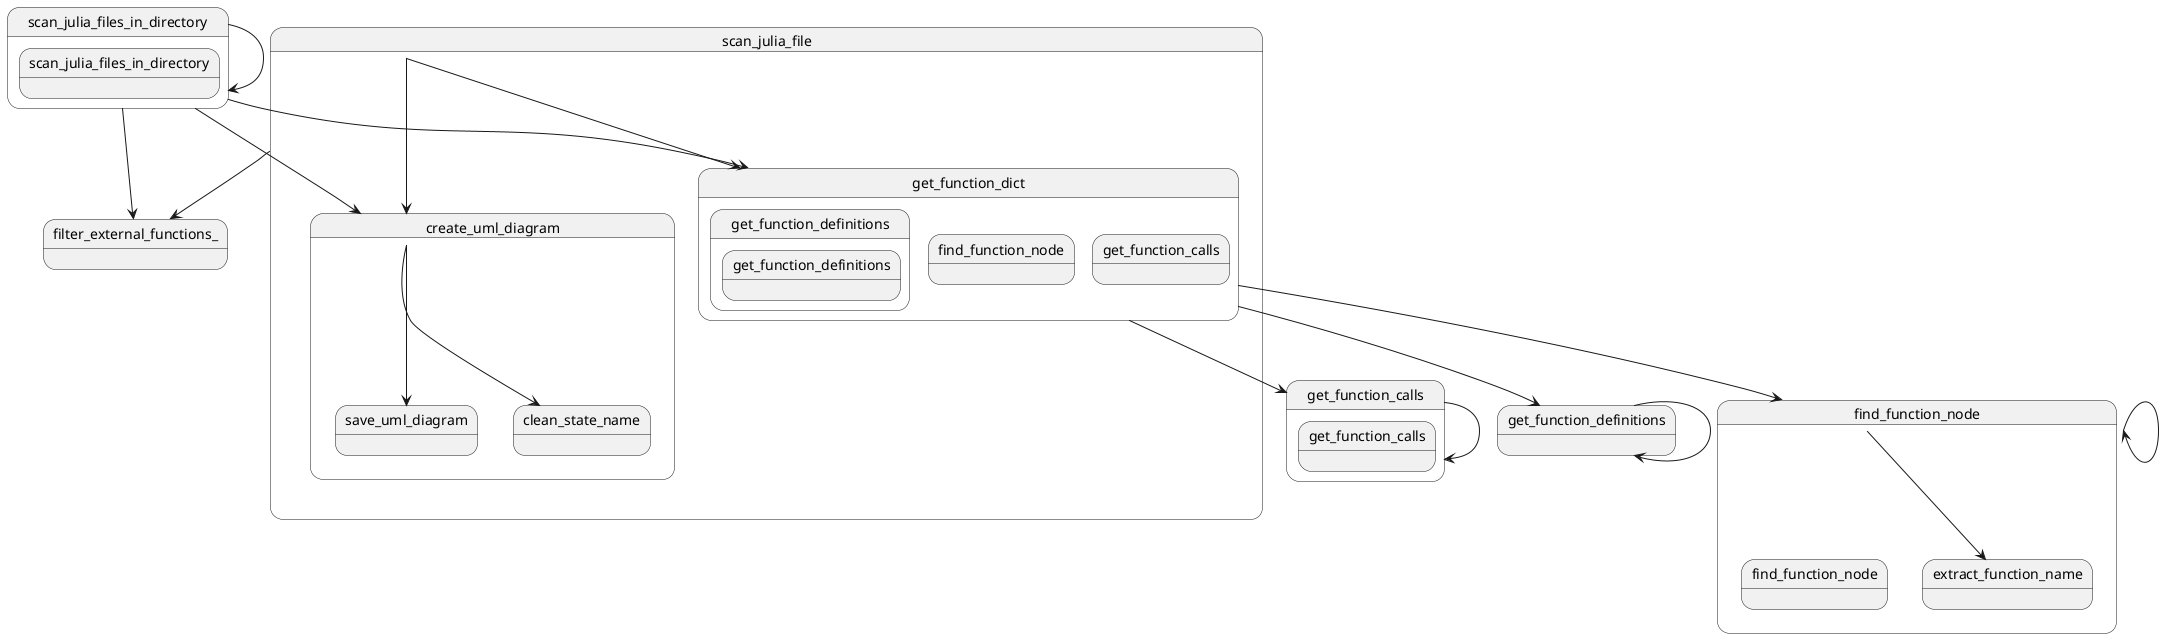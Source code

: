 @startuml
state filter_external_functions_ {
}
state scan_julia_file {
    state get_function_dict
    state filter_external_functions_
    state create_uml_diagram
}
state find_function_node {
    state extract_function_name
    state find_function_node
}
state get_function_calls {
    state get_function_calls
}
state create_uml_diagram {
    state clean_state_name
    state save_uml_diagram
}
state scan_julia_files_in_directory {
    state scan_julia_files_in_directory
    state get_function_dict
    state filter_external_functions_
    state create_uml_diagram
}
state extract_function_name {
}
state get_function_dict {
    state get_function_definitions
    state find_function_node
    state get_function_calls
}
state clean_state_name {
}
state save_uml_diagram {
}
state get_function_definitions {
    state get_function_definitions
}
scan_julia_file --> get_function_dict
scan_julia_file --> filter_external_functions_
scan_julia_file --> create_uml_diagram
find_function_node --> extract_function_name
find_function_node --> find_function_node
get_function_calls --> get_function_calls
create_uml_diagram --> clean_state_name
create_uml_diagram --> save_uml_diagram
scan_julia_files_in_directory --> scan_julia_files_in_directory
scan_julia_files_in_directory --> get_function_dict
scan_julia_files_in_directory --> filter_external_functions_
scan_julia_files_in_directory --> create_uml_diagram
get_function_dict --> get_function_definitions
get_function_dict --> find_function_node
get_function_dict --> get_function_calls
get_function_definitions --> get_function_definitions
@enduml